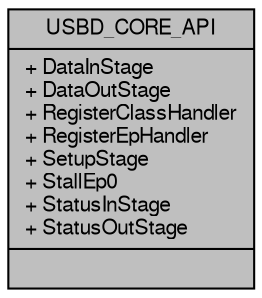 digraph "USBD_CORE_API"
{
  edge [fontname="FreeSans",fontsize="10",labelfontname="FreeSans",labelfontsize="10"];
  node [fontname="FreeSans",fontsize="10",shape=record];
  Node1 [label="{USBD_CORE_API\n|+ DataInStage\l+ DataOutStage\l+ RegisterClassHandler\l+ RegisterEpHandler\l+ SetupStage\l+ StallEp0\l+ StatusInStage\l+ StatusOutStage\l|}",height=0.2,width=0.4,color="black", fillcolor="grey75", style="filled", fontcolor="black"];
}
